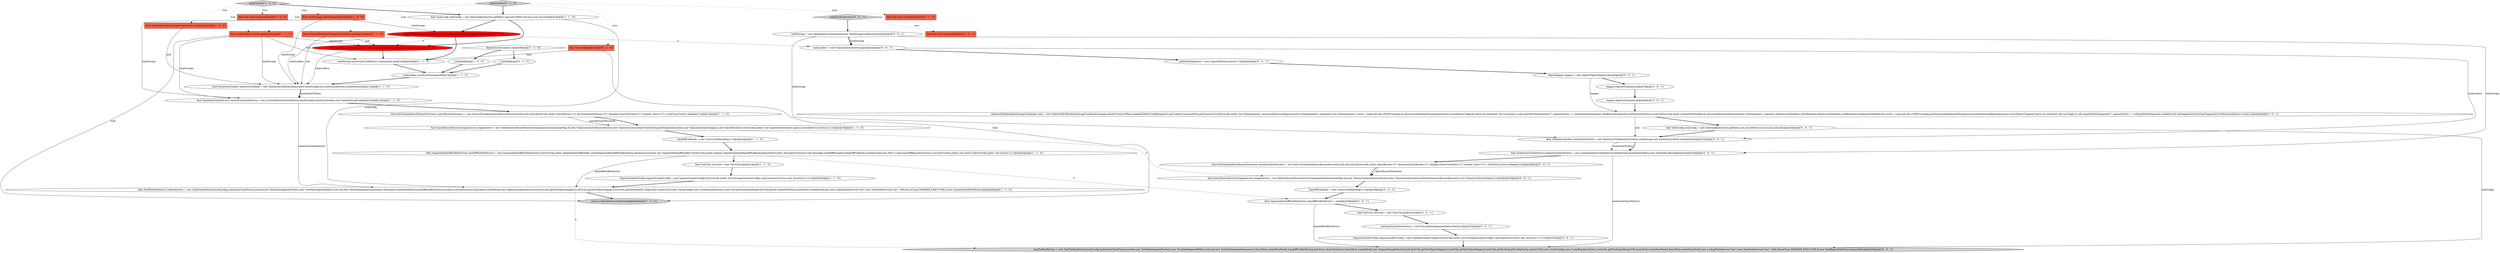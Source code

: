 digraph {
14 [style = filled, label = "SegmentLoaderConfig segmentLoaderConfig = new SegmentLoaderConfig(){@Override public List<StorageLocationConfig> getLocations(){return new ArrayList<>()}}@@@42@@@['1', '1', '0']", fillcolor = white, shape = ellipse image = "AAA0AAABBB1BBB"];
18 [style = filled, label = "return toolboxFactory.build(task)@@@49@@@['1', '1', '0']", fillcolor = lightgray, shape = ellipse image = "AAA0AAABBB1BBB"];
27 [style = filled, label = "final TaskConfig taskConfig = new TaskConfig(directory.getPath(),null,null,50000,null,true,null,null,null)@@@26@@@['0', '0', '1']", fillcolor = white, shape = ellipse image = "AAA0AAABBB3BBB"];
21 [style = filled, label = "final File directory@@@2@@@['0', '1', '0']", fillcolor = tomato, shape = box image = "AAA0AAABBB2BBB"];
45 [style = filled, label = "taskLockbox = new TaskLockbox(taskStorage)@@@4@@@['0', '0', '1']", fillcolor = white, shape = ellipse image = "AAA0AAABBB3BBB"];
0 [style = filled, label = "taskLockbox.syncFromStorage()@@@10@@@['1', '1', '0']", fillcolor = white, shape = ellipse image = "AAA0AAABBB1BBB"];
6 [style = filled, label = "IntervalChunkingQueryRunnerDecorator queryRunnerDecorator = new IntervalChunkingQueryRunnerDecorator(null,null,null){@Override public QueryRunner<T> decorate(QueryRunner<T> delegate,QueryToolChest<T,? extends Query<T>> toolChest){return delegate}}@@@13@@@['1', '1', '0']", fillcolor = white, shape = ellipse image = "AAA0AAABBB1BBB"];
23 [style = filled, label = "final TaskLockbox taskLockbox = new TaskLockbox(taskStorage,mdc)@@@4@@@['0', '1', '0']", fillcolor = red, shape = ellipse image = "AAA1AAABBB2BBB"];
42 [style = filled, label = "taskToolboxFactory = new TaskToolboxFactory(taskConfig,taskActionClientFactory,emitter,new TestDataSegmentPusher(),new TestDataSegmentKiller(),null,null,new TestDataSegmentAnnouncer(),EasyMock.createNiceMock(),handoffNotifierFactory,null,Execs.directExecutor(),EasyMock.createMock(),new SegmentLoaderFactory(null,testUtils.getTestObjectMapper()),testUtils.getTestObjectMapper(),testUtils.getTestIndexIO(),MapCache.create(1024),new CacheConfig(),new CachePopulatorStats(),testUtils.getTestIndexMergerV9(),EasyMock.createNiceMock(),EasyMock.createNiceMock(),new LookupNodeService(\"tier\"),new DataNodeService(\"tier\",1000,ServerType.INDEXER_EXECUTOR,0),new TaskReportFileWriter(reportsFile))@@@59@@@['0', '0', '1']", fillcolor = lightgray, shape = ellipse image = "AAA0AAABBB3BBB"];
40 [style = filled, label = "ObjectMapper mapper = new DefaultObjectMapper()@@@6@@@['0', '0', '1']", fillcolor = white, shape = ellipse image = "AAA0AAABBB3BBB"];
17 [style = filled, label = "final TaskToolboxFactory toolboxFactory = new TaskToolboxFactory(taskConfig,taskActionClientFactory,emitter,new TestDataSegmentPusher(),new TestDataSegmentKiller(),null,null,new TestDataSegmentAnnouncer(),EasyMock.createNiceMock(),handoffNotifierFactory,null,Execs.directExecutor(),EasyMock.createMock(),new SegmentLoaderFactory(null,testUtils.getTestObjectMapper()),testUtils.getTestObjectMapper(),testUtils.getTestIndexIO(),MapCache.create(1024),new CacheConfig(),new CachePopulatorStats(),testUtils.getTestIndexMergerV9(),EasyMock.createNiceMock(),EasyMock.createNiceMock(),new LookupNodeService(\"tier\"),new DataNodeService(\"tier\",1000,ServerType.INDEXER_EXECUTOR,0),new NoopTestTaskFileWriter())@@@48@@@['1', '1', '0']", fillcolor = white, shape = ellipse image = "AAA0AAABBB1BBB"];
11 [style = filled, label = "final File directory@@@2@@@['1', '0', '0']", fillcolor = tomato, shape = box image = "AAA0AAABBB1BBB"];
8 [style = filled, label = "final TaskStorage taskStorage@@@2@@@['1', '0', '0']", fillcolor = tomato, shape = box image = "AAA0AAABBB1BBB"];
31 [style = filled, label = "mapper.registerSubtypes()@@@7@@@['0', '0', '1']", fillcolor = white, shape = ellipse image = "AAA0AAABBB3BBB"];
3 [style = filled, label = "final TaskActionToolbox taskActionToolbox = new TaskActionToolbox(taskLockbox,taskStorage,mdc,emitter,EasyMock.createMock())@@@11@@@['1', '1', '0']", fillcolor = white, shape = ellipse image = "AAA0AAABBB1BBB"];
37 [style = filled, label = "final TestUtils testUtils = new TestUtils()@@@51@@@['0', '0', '1']", fillcolor = white, shape = ellipse image = "AAA0AAABBB3BBB"];
5 [style = filled, label = "final TaskLockbox taskLockbox = new TaskLockbox(taskStorage)@@@4@@@['1', '0', '0']", fillcolor = red, shape = ellipse image = "AAA1AAABBB1BBB"];
43 [style = filled, label = "final TaskActionClientFactory taskActionClientFactory = new LocalTaskActionClientFactory(taskStorage,taskActionToolbox,new TaskAuditLogConfig(false))@@@28@@@['0', '0', '1']", fillcolor = white, shape = ellipse image = "AAA0AAABBB3BBB"];
20 [style = filled, label = "final TaskActionClientFactory taskActionClientFactory = new LocalTaskActionClientFactory(taskStorage,taskActionToolbox,new TaskAuditLogConfig(false))@@@12@@@['1', '1', '0']", fillcolor = white, shape = ellipse image = "AAA0AAABBB1BBB"];
36 [style = filled, label = "mapper.registerSubtypes()@@@8@@@['0', '0', '1']", fillcolor = white, shape = ellipse image = "AAA0AAABBB3BBB"];
10 [style = filled, label = "handOffCallbacks = new ConcurrentHashMap<>()@@@24@@@['1', '1', '0']", fillcolor = white, shape = ellipse image = "AAA0AAABBB1BBB"];
22 [style = filled, label = "final IndexerMetadataStorageCoordinator mdc@@@2@@@['0', '1', '0']", fillcolor = tomato, shape = box image = "AAA0AAABBB2BBB"];
32 [style = filled, label = "taskStorage = new HeapMemoryTaskStorage(new TaskStorageConfig(null))@@@3@@@['0', '0', '1']", fillcolor = white, shape = ellipse image = "AAA0AAABBB3BBB"];
7 [style = filled, label = "taskStorage.insert(task,TaskStatus.running(task.getId()))@@@6@@@['1', '1', '0']", fillcolor = white, shape = ellipse image = "AAA0AAABBB1BBB"];
16 [style = filled, label = "{}@@@8@@@['1', '0', '0']", fillcolor = white, shape = ellipse image = "AAA0AAABBB1BBB"];
9 [style = filled, label = "final SegmentHandoffNotifierFactory handoffNotifierFactory = new SegmentHandoffNotifierFactory(){@Override public SegmentHandoffNotifier createSegmentHandoffNotifier(String dataSource){return new SegmentHandoffNotifier(){@Override public boolean registerSegmentHandoffCallback(SegmentDescriptor descriptor,Executor exec,Runnable handOffRunnable){handOffCallbacks.put(descriptor,new Pair<>(exec,handOffRunnable))return true}@Override public void start(){}@Override public void close(){}}}}@@@25@@@['1', '1', '0']", fillcolor = white, shape = ellipse image = "AAA0AAABBB1BBB"];
29 [style = filled, label = "handOffCallbacks = new ConcurrentHashMap<>()@@@38@@@['0', '0', '1']", fillcolor = white, shape = ellipse image = "AAA0AAABBB3BBB"];
38 [style = filled, label = "rowIngestionMetersFactory = testUtils.getRowIngestionMetersFactory()@@@52@@@['0', '0', '1']", fillcolor = white, shape = ellipse image = "AAA0AAABBB3BBB"];
41 [style = filled, label = "final SegmentHandoffNotifierFactory handoffNotifierFactory = null@@@39@@@['0', '0', '1']", fillcolor = white, shape = ellipse image = "AAA0AAABBB3BBB"];
15 [style = filled, label = "makeToolbox['1', '0', '0']", fillcolor = lightgray, shape = diamond image = "AAA0AAABBB1BBB"];
44 [style = filled, label = "final File directory@@@2@@@['0', '0', '1']", fillcolor = tomato, shape = box image = "AAA0AAABBB3BBB"];
34 [style = filled, label = "IntervalChunkingQueryRunnerDecorator queryRunnerDecorator = new IntervalChunkingQueryRunnerDecorator(null,null,null){@Override public QueryRunner<T> decorate(QueryRunner<T> delegate,QueryToolChest<T,? extends Query<T>> toolChest){return delegate}}@@@29@@@['0', '0', '1']", fillcolor = white, shape = ellipse image = "AAA0AAABBB3BBB"];
46 [style = filled, label = "final TaskActionToolbox taskActionToolbox = new TaskActionToolbox(taskLockbox,taskStorage,mdc,emitter,EasyMock.createMock())@@@27@@@['0', '0', '1']", fillcolor = white, shape = ellipse image = "AAA0AAABBB3BBB"];
28 [style = filled, label = "publishedSegments = new CopyOnWriteArrayList<>()@@@5@@@['0', '0', '1']", fillcolor = white, shape = ellipse image = "AAA0AAABBB3BBB"];
4 [style = filled, label = "final TestUtils testUtils = new TestUtils()@@@41@@@['1', '1', '0']", fillcolor = white, shape = ellipse image = "AAA0AAABBB1BBB"];
30 [style = filled, label = "IndexerSQLMetadataStorageCoordinator mdc = new IndexerSQLMetadataStorageCoordinator(mapper,derbyConnectorRule.metadataTablesConfigSupplier().get(),derbyConnectorRule.getConnector()){@Override public Set<DataSegment> announceHistoricalSegments(Set<DataSegment> segments){Set<DataSegment> result = super.edu.fdu.CPPDG.tinypdg.pe.ExpressionInfo@aa03cesegmentsAssert.assertFalse(\"Segment latch not initialized, did you forget to call expectPublishSegments?\",segmentLatch == null)publishedSegments.addAll(result)segments.forEach(null)return result}@Override public SegmentPublishResult announceHistoricalSegments(Set<DataSegment> segments,DataSourceMetadata startMetadata,DataSourceMetadata endMetadata){SegmentPublishResult result = super.edu.fdu.CPPDG.tinypdg.pe.ExpressionInfo@aa03f2segmentsstartMetadataendMetadataAssert.assertFalse(\"Segment latch not initialized, did you forget to call expectPublishSegments?\",segmentLatch == null)publishedSegments.addAll(result.getSegments())result.getSegments().forEach(null)return result}}@@@9@@@['0', '0', '1']", fillcolor = white, shape = ellipse image = "AAA0AAABBB3BBB"];
35 [style = filled, label = "final QueryRunnerFactoryConglomerate conglomerate = new DefaultQueryRunnerFactoryConglomerate(ImmutableMap.of(,new TimeseriesQueryRunnerFactory(new TimeseriesQueryQueryToolChest(queryRunnerDecorator),new TimeseriesQueryEngine(),null)))@@@35@@@['0', '0', '1']", fillcolor = white, shape = ellipse image = "AAA0AAABBB3BBB"];
39 [style = filled, label = "makeToolboxFactory['0', '0', '1']", fillcolor = lightgray, shape = diamond image = "AAA0AAABBB3BBB"];
12 [style = filled, label = "final TaskStorage taskStorage@@@2@@@['1', '1', '0']", fillcolor = tomato, shape = box image = "AAA0AAABBB1BBB"];
1 [style = filled, label = "final IndexerMetadataStorageCoordinator mdc@@@2@@@['1', '0', '0']", fillcolor = tomato, shape = box image = "AAA0AAABBB1BBB"];
26 [style = filled, label = "makeToolbox['0', '1', '0']", fillcolor = lightgray, shape = diamond image = "AAA0AAABBB2BBB"];
24 [style = filled, label = "{}@@@8@@@['0', '1', '0']", fillcolor = white, shape = ellipse image = "AAA0AAABBB2BBB"];
33 [style = filled, label = "SegmentLoaderConfig segmentLoaderConfig = new SegmentLoaderConfig(){@Override public List<StorageLocationConfig> getLocations(){return new ArrayList<>()}}@@@53@@@['0', '0', '1']", fillcolor = white, shape = ellipse image = "AAA0AAABBB3BBB"];
13 [style = filled, label = "final QueryRunnerFactoryConglomerate conglomerate = new DefaultQueryRunnerFactoryConglomerate(ImmutableMap.of(,new TimeseriesQueryRunnerFactory(new TimeseriesQueryQueryToolChest(queryRunnerDecorator),new TimeseriesQueryEngine(),new QueryWatcher(){@Override public void registerQuery(Query query,ListenableFuture future){}})))@@@19@@@['1', '1', '0']", fillcolor = white, shape = ellipse image = "AAA0AAABBB1BBB"];
25 [style = filled, label = "final Task task@@@2@@@['0', '1', '0']", fillcolor = tomato, shape = box image = "AAA0AAABBB2BBB"];
19 [style = filled, label = "EntryExistsException e@@@8@@@['1', '1', '0']", fillcolor = white, shape = diamond image = "AAA0AAABBB1BBB"];
2 [style = filled, label = "final TaskConfig taskConfig = new TaskConfig(directory.getPath(),null,null,50000,null,true,null,null,null)@@@3@@@['1', '1', '0']", fillcolor = white, shape = ellipse image = "AAA0AAABBB1BBB"];
0->3 [style = bold, label=""];
13->10 [style = bold, label=""];
40->30 [style = solid, label="mapper"];
32->45 [style = bold, label=""];
16->0 [style = bold, label=""];
4->14 [style = bold, label=""];
6->13 [style = solid, label="queryRunnerDecorator"];
15->2 [style = bold, label=""];
28->40 [style = bold, label=""];
35->29 [style = bold, label=""];
13->35 [style = dashed, label="0"];
46->43 [style = solid, label="taskActionToolbox"];
23->3 [style = solid, label="taskLockbox"];
26->25 [style = dotted, label="true"];
24->0 [style = bold, label=""];
5->23 [style = dashed, label="0"];
5->3 [style = solid, label="taskLockbox"];
29->41 [style = bold, label=""];
12->18 [style = solid, label="task"];
9->4 [style = bold, label=""];
30->27 [style = bold, label=""];
41->37 [style = bold, label=""];
26->12 [style = dotted, label="true"];
32->43 [style = solid, label="taskStorage"];
31->36 [style = bold, label=""];
32->46 [style = solid, label="taskStorage"];
14->17 [style = bold, label=""];
7->0 [style = bold, label=""];
8->3 [style = solid, label="taskStorage"];
25->7 [style = solid, label="task"];
12->23 [style = solid, label="taskStorage"];
22->3 [style = solid, label="mdc"];
20->6 [style = bold, label=""];
45->28 [style = bold, label=""];
27->42 [style = solid, label="taskConfig"];
26->22 [style = dotted, label="true"];
25->18 [style = solid, label="task"];
17->42 [style = dashed, label="0"];
3->20 [style = solid, label="taskActionToolbox"];
34->35 [style = solid, label="queryRunnerDecorator"];
2->17 [style = solid, label="taskConfig"];
41->42 [style = solid, label="handoffNotifierFactory"];
19->16 [style = bold, label=""];
19->24 [style = bold, label=""];
2->23 [style = bold, label=""];
8->5 [style = solid, label="taskStorage"];
26->2 [style = bold, label=""];
12->7 [style = solid, label="task"];
36->30 [style = bold, label=""];
8->20 [style = solid, label="taskStorage"];
3->20 [style = bold, label=""];
12->20 [style = solid, label="taskStorage"];
12->3 [style = solid, label="taskStorage"];
27->46 [style = bold, label=""];
15->8 [style = dotted, label="true"];
26->21 [style = dotted, label="true"];
39->44 [style = dotted, label="true"];
37->38 [style = bold, label=""];
33->42 [style = bold, label=""];
6->13 [style = bold, label=""];
32->45 [style = solid, label="taskStorage"];
45->46 [style = solid, label="taskLockbox"];
39->32 [style = bold, label=""];
15->1 [style = dotted, label="true"];
5->45 [style = dashed, label="0"];
15->11 [style = dotted, label="true"];
15->12 [style = dotted, label="true"];
1->3 [style = solid, label="mdc"];
20->17 [style = solid, label="taskActionClientFactory"];
9->17 [style = solid, label="handoffNotifierFactory"];
43->42 [style = solid, label="taskActionClientFactory"];
22->23 [style = solid, label="mdc"];
5->7 [style = bold, label=""];
10->9 [style = bold, label=""];
23->7 [style = bold, label=""];
40->31 [style = bold, label=""];
34->35 [style = bold, label=""];
30->46 [style = solid, label="mdc"];
9->41 [style = dashed, label="0"];
38->33 [style = bold, label=""];
43->34 [style = bold, label=""];
17->18 [style = bold, label=""];
2->5 [style = bold, label=""];
46->43 [style = bold, label=""];
}
